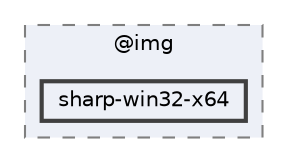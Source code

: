 digraph "C:/Users/arisc/OneDrive/Documents/GitHub/FINAL/EcoEats-Project/node_modules/@img/sharp-win32-x64"
{
 // LATEX_PDF_SIZE
  bgcolor="transparent";
  edge [fontname=Helvetica,fontsize=10,labelfontname=Helvetica,labelfontsize=10];
  node [fontname=Helvetica,fontsize=10,shape=box,height=0.2,width=0.4];
  compound=true
  subgraph clusterdir_7025548819112c580b600b0de035027f {
    graph [ bgcolor="#edf0f7", pencolor="grey50", label="@img", fontname=Helvetica,fontsize=10 style="filled,dashed", URL="dir_7025548819112c580b600b0de035027f.html",tooltip=""]
  dir_ca8305feb2c65f57e688e6ad643f57b1 [label="sharp-win32-x64", fillcolor="#edf0f7", color="grey25", style="filled,bold", URL="dir_ca8305feb2c65f57e688e6ad643f57b1.html",tooltip=""];
  }
}
